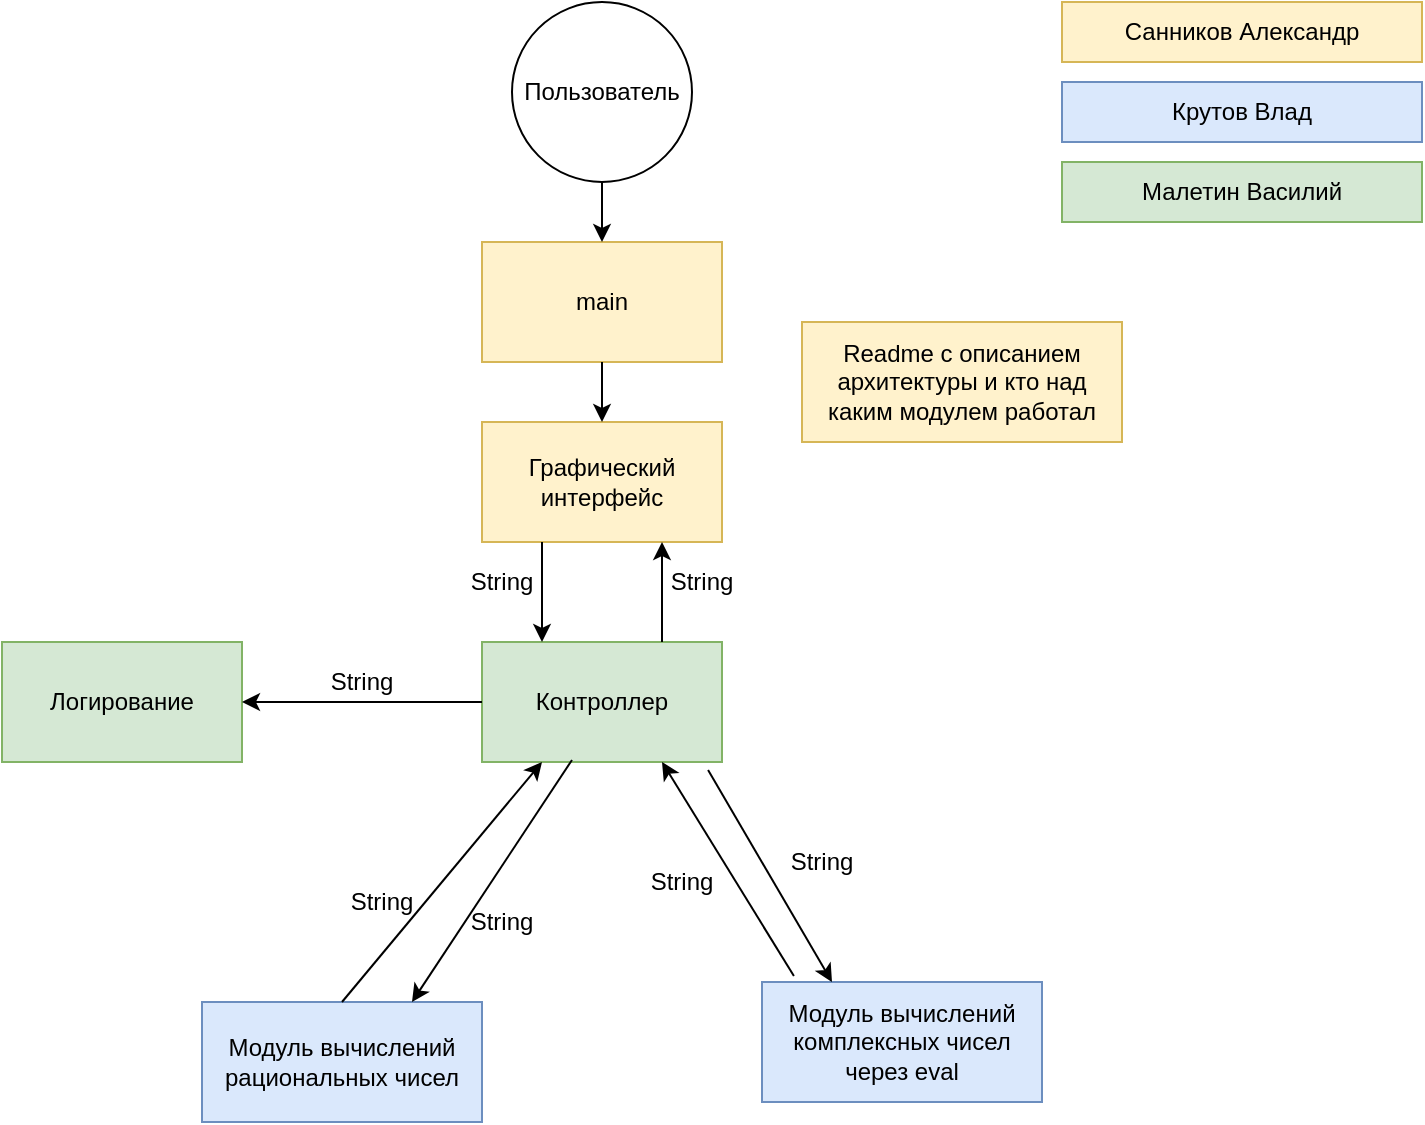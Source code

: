 <mxfile version="18.0.1" type="device"><diagram id="jUFd2mqPjqMcB6dr_ICV" name="Страница 1"><mxGraphModel dx="1102" dy="865" grid="1" gridSize="10" guides="1" tooltips="1" connect="1" arrows="1" fold="1" page="1" pageScale="1" pageWidth="2339" pageHeight="3300" math="0" shadow="0"><root><mxCell id="0"/><mxCell id="1" parent="0"/><mxCell id="XAIQIdnRzsDqzvZWBSLQ-1" value="Пользователь" style="ellipse;whiteSpace=wrap;html=1;aspect=fixed;" vertex="1" parent="1"><mxGeometry x="445" y="10" width="90" height="90" as="geometry"/></mxCell><mxCell id="XAIQIdnRzsDqzvZWBSLQ-2" value="main" style="rounded=0;whiteSpace=wrap;html=1;fillColor=#fff2cc;strokeColor=#d6b656;" vertex="1" parent="1"><mxGeometry x="430" y="130" width="120" height="60" as="geometry"/></mxCell><mxCell id="XAIQIdnRzsDqzvZWBSLQ-3" value="" style="endArrow=classic;html=1;rounded=0;exitX=0.5;exitY=1;exitDx=0;exitDy=0;entryX=0.5;entryY=0;entryDx=0;entryDy=0;" edge="1" parent="1" source="XAIQIdnRzsDqzvZWBSLQ-1" target="XAIQIdnRzsDqzvZWBSLQ-2"><mxGeometry width="50" height="50" relative="1" as="geometry"><mxPoint x="540" y="470" as="sourcePoint"/><mxPoint x="590" y="420" as="targetPoint"/></mxGeometry></mxCell><mxCell id="XAIQIdnRzsDqzvZWBSLQ-4" value="Графический интерфейс" style="rounded=0;whiteSpace=wrap;html=1;fillColor=#fff2cc;strokeColor=#d6b656;" vertex="1" parent="1"><mxGeometry x="430" y="220" width="120" height="60" as="geometry"/></mxCell><mxCell id="XAIQIdnRzsDqzvZWBSLQ-5" value="" style="endArrow=classic;html=1;rounded=0;" edge="1" parent="1" source="XAIQIdnRzsDqzvZWBSLQ-2" target="XAIQIdnRzsDqzvZWBSLQ-4"><mxGeometry width="50" height="50" relative="1" as="geometry"><mxPoint x="540" y="460" as="sourcePoint"/><mxPoint x="590" y="410" as="targetPoint"/></mxGeometry></mxCell><mxCell id="XAIQIdnRzsDqzvZWBSLQ-9" value="Контроллер" style="rounded=0;whiteSpace=wrap;html=1;fillColor=#d5e8d4;strokeColor=#82b366;" vertex="1" parent="1"><mxGeometry x="430" y="330" width="120" height="60" as="geometry"/></mxCell><mxCell id="XAIQIdnRzsDqzvZWBSLQ-10" value="Модуль вычислений&lt;br&gt;комплексных чисел&lt;br&gt;через eval" style="rounded=0;whiteSpace=wrap;html=1;fillColor=#dae8fc;strokeColor=#6c8ebf;" vertex="1" parent="1"><mxGeometry x="570" y="500" width="140" height="60" as="geometry"/></mxCell><mxCell id="XAIQIdnRzsDqzvZWBSLQ-13" value="Модуль вычислений&lt;br&gt;рациональных чисел" style="rounded=0;whiteSpace=wrap;html=1;fillColor=#dae8fc;strokeColor=#6c8ebf;" vertex="1" parent="1"><mxGeometry x="290" y="510" width="140" height="60" as="geometry"/></mxCell><mxCell id="XAIQIdnRzsDqzvZWBSLQ-15" value="Логирование" style="rounded=0;whiteSpace=wrap;html=1;fillColor=#d5e8d4;strokeColor=#82b366;" vertex="1" parent="1"><mxGeometry x="190" y="330" width="120" height="60" as="geometry"/></mxCell><mxCell id="XAIQIdnRzsDqzvZWBSLQ-16" value="" style="endArrow=classic;html=1;rounded=0;exitX=0;exitY=0.5;exitDx=0;exitDy=0;entryX=1;entryY=0.5;entryDx=0;entryDy=0;" edge="1" parent="1" source="XAIQIdnRzsDqzvZWBSLQ-9" target="XAIQIdnRzsDqzvZWBSLQ-15"><mxGeometry width="50" height="50" relative="1" as="geometry"><mxPoint x="560" y="370" as="sourcePoint"/><mxPoint x="640" y="430" as="targetPoint"/></mxGeometry></mxCell><mxCell id="XAIQIdnRzsDqzvZWBSLQ-20" value="Readme с описанием архитектуры и кто над каким модулем работал" style="rounded=0;whiteSpace=wrap;html=1;fillColor=#fff2cc;strokeColor=#d6b656;" vertex="1" parent="1"><mxGeometry x="590" y="170" width="160" height="60" as="geometry"/></mxCell><mxCell id="XAIQIdnRzsDqzvZWBSLQ-21" value="Санников Александр" style="rounded=0;whiteSpace=wrap;html=1;fillColor=#fff2cc;strokeColor=#d6b656;" vertex="1" parent="1"><mxGeometry x="720" y="10" width="180" height="30" as="geometry"/></mxCell><mxCell id="XAIQIdnRzsDqzvZWBSLQ-22" value="Крутов Влад" style="rounded=0;whiteSpace=wrap;html=1;fillColor=#dae8fc;strokeColor=#6c8ebf;" vertex="1" parent="1"><mxGeometry x="720" y="50" width="180" height="30" as="geometry"/></mxCell><mxCell id="XAIQIdnRzsDqzvZWBSLQ-23" value="Малетин Василий" style="rounded=0;whiteSpace=wrap;html=1;fillColor=#d5e8d4;strokeColor=#82b366;" vertex="1" parent="1"><mxGeometry x="720" y="90" width="180" height="30" as="geometry"/></mxCell><UserObject label="String" placeholders="1" name="Variable" id="XAIQIdnRzsDqzvZWBSLQ-26"><mxCell style="text;html=1;strokeColor=none;fillColor=none;align=center;verticalAlign=middle;whiteSpace=wrap;overflow=hidden;" vertex="1" parent="1"><mxGeometry x="400" y="290" width="80" height="20" as="geometry"/></mxCell></UserObject><UserObject label="String" placeholders="1" name="Variable" id="XAIQIdnRzsDqzvZWBSLQ-27"><mxCell style="text;html=1;strokeColor=none;fillColor=none;align=center;verticalAlign=middle;whiteSpace=wrap;overflow=hidden;" vertex="1" parent="1"><mxGeometry x="560" y="430" width="80" height="20" as="geometry"/></mxCell></UserObject><UserObject label="String" placeholders="1" name="Variable" id="XAIQIdnRzsDqzvZWBSLQ-28"><mxCell style="text;html=1;strokeColor=none;fillColor=none;align=center;verticalAlign=middle;whiteSpace=wrap;overflow=hidden;" vertex="1" parent="1"><mxGeometry x="340" y="450" width="80" height="20" as="geometry"/></mxCell></UserObject><mxCell id="XAIQIdnRzsDqzvZWBSLQ-29" value="" style="endArrow=classic;html=1;rounded=0;exitX=0.25;exitY=1;exitDx=0;exitDy=0;entryX=0.25;entryY=0;entryDx=0;entryDy=0;" edge="1" parent="1" source="XAIQIdnRzsDqzvZWBSLQ-4" target="XAIQIdnRzsDqzvZWBSLQ-9"><mxGeometry width="50" height="50" relative="1" as="geometry"><mxPoint x="580" y="270" as="sourcePoint"/><mxPoint x="630" y="220" as="targetPoint"/></mxGeometry></mxCell><mxCell id="XAIQIdnRzsDqzvZWBSLQ-30" value="" style="endArrow=classic;html=1;rounded=0;exitX=0.75;exitY=0;exitDx=0;exitDy=0;entryX=0.75;entryY=1;entryDx=0;entryDy=0;" edge="1" parent="1" source="XAIQIdnRzsDqzvZWBSLQ-9" target="XAIQIdnRzsDqzvZWBSLQ-4"><mxGeometry width="50" height="50" relative="1" as="geometry"><mxPoint x="580" y="270" as="sourcePoint"/><mxPoint x="630" y="220" as="targetPoint"/></mxGeometry></mxCell><UserObject label="String" placeholders="1" name="Variable" id="XAIQIdnRzsDqzvZWBSLQ-31"><mxCell style="text;html=1;strokeColor=none;fillColor=none;align=center;verticalAlign=middle;whiteSpace=wrap;overflow=hidden;" vertex="1" parent="1"><mxGeometry x="500" y="290" width="80" height="20" as="geometry"/></mxCell></UserObject><mxCell id="XAIQIdnRzsDqzvZWBSLQ-32" value="" style="endArrow=classic;html=1;rounded=0;exitX=0.942;exitY=1.067;exitDx=0;exitDy=0;exitPerimeter=0;entryX=0.25;entryY=0;entryDx=0;entryDy=0;" edge="1" parent="1" source="XAIQIdnRzsDqzvZWBSLQ-9" target="XAIQIdnRzsDqzvZWBSLQ-10"><mxGeometry width="50" height="50" relative="1" as="geometry"><mxPoint x="580" y="270" as="sourcePoint"/><mxPoint x="630" y="220" as="targetPoint"/></mxGeometry></mxCell><mxCell id="XAIQIdnRzsDqzvZWBSLQ-33" value="" style="endArrow=classic;html=1;rounded=0;exitX=0.114;exitY=-0.05;exitDx=0;exitDy=0;exitPerimeter=0;entryX=0.75;entryY=1;entryDx=0;entryDy=0;" edge="1" parent="1" source="XAIQIdnRzsDqzvZWBSLQ-10" target="XAIQIdnRzsDqzvZWBSLQ-9"><mxGeometry width="50" height="50" relative="1" as="geometry"><mxPoint x="580" y="270" as="sourcePoint"/><mxPoint x="630" y="220" as="targetPoint"/></mxGeometry></mxCell><UserObject label="String" placeholders="1" name="Variable" id="XAIQIdnRzsDqzvZWBSLQ-34"><mxCell style="text;html=1;strokeColor=none;fillColor=none;align=center;verticalAlign=middle;whiteSpace=wrap;overflow=hidden;" vertex="1" parent="1"><mxGeometry x="490" y="440" width="80" height="20" as="geometry"/></mxCell></UserObject><mxCell id="XAIQIdnRzsDqzvZWBSLQ-36" value="" style="endArrow=classic;html=1;rounded=0;exitX=0.375;exitY=0.983;exitDx=0;exitDy=0;exitPerimeter=0;entryX=0.75;entryY=0;entryDx=0;entryDy=0;" edge="1" parent="1" source="XAIQIdnRzsDqzvZWBSLQ-9" target="XAIQIdnRzsDqzvZWBSLQ-13"><mxGeometry width="50" height="50" relative="1" as="geometry"><mxPoint x="410" y="397.01" as="sourcePoint"/><mxPoint x="451.96" y="462.99" as="targetPoint"/></mxGeometry></mxCell><mxCell id="XAIQIdnRzsDqzvZWBSLQ-39" value="" style="endArrow=classic;html=1;rounded=0;entryX=0.25;entryY=1;entryDx=0;entryDy=0;exitX=0.5;exitY=0;exitDx=0;exitDy=0;" edge="1" parent="1" source="XAIQIdnRzsDqzvZWBSLQ-13" target="XAIQIdnRzsDqzvZWBSLQ-9"><mxGeometry width="50" height="50" relative="1" as="geometry"><mxPoint x="553.04" y="404.02" as="sourcePoint"/><mxPoint x="595" y="470" as="targetPoint"/></mxGeometry></mxCell><UserObject label="String" placeholders="1" name="Variable" id="XAIQIdnRzsDqzvZWBSLQ-40"><mxCell style="text;html=1;strokeColor=none;fillColor=none;align=center;verticalAlign=middle;whiteSpace=wrap;overflow=hidden;" vertex="1" parent="1"><mxGeometry x="400" y="460" width="80" height="20" as="geometry"/></mxCell></UserObject><UserObject label="String (Операция + дата)" placeholders="1" name="Variable" id="XAIQIdnRzsDqzvZWBSLQ-42"><mxCell style="text;html=1;strokeColor=none;fillColor=none;align=center;verticalAlign=middle;whiteSpace=wrap;overflow=hidden;" vertex="1" parent="1"><mxGeometry x="330" y="340" width="80" height="20" as="geometry"/></mxCell></UserObject></root></mxGraphModel></diagram></mxfile>